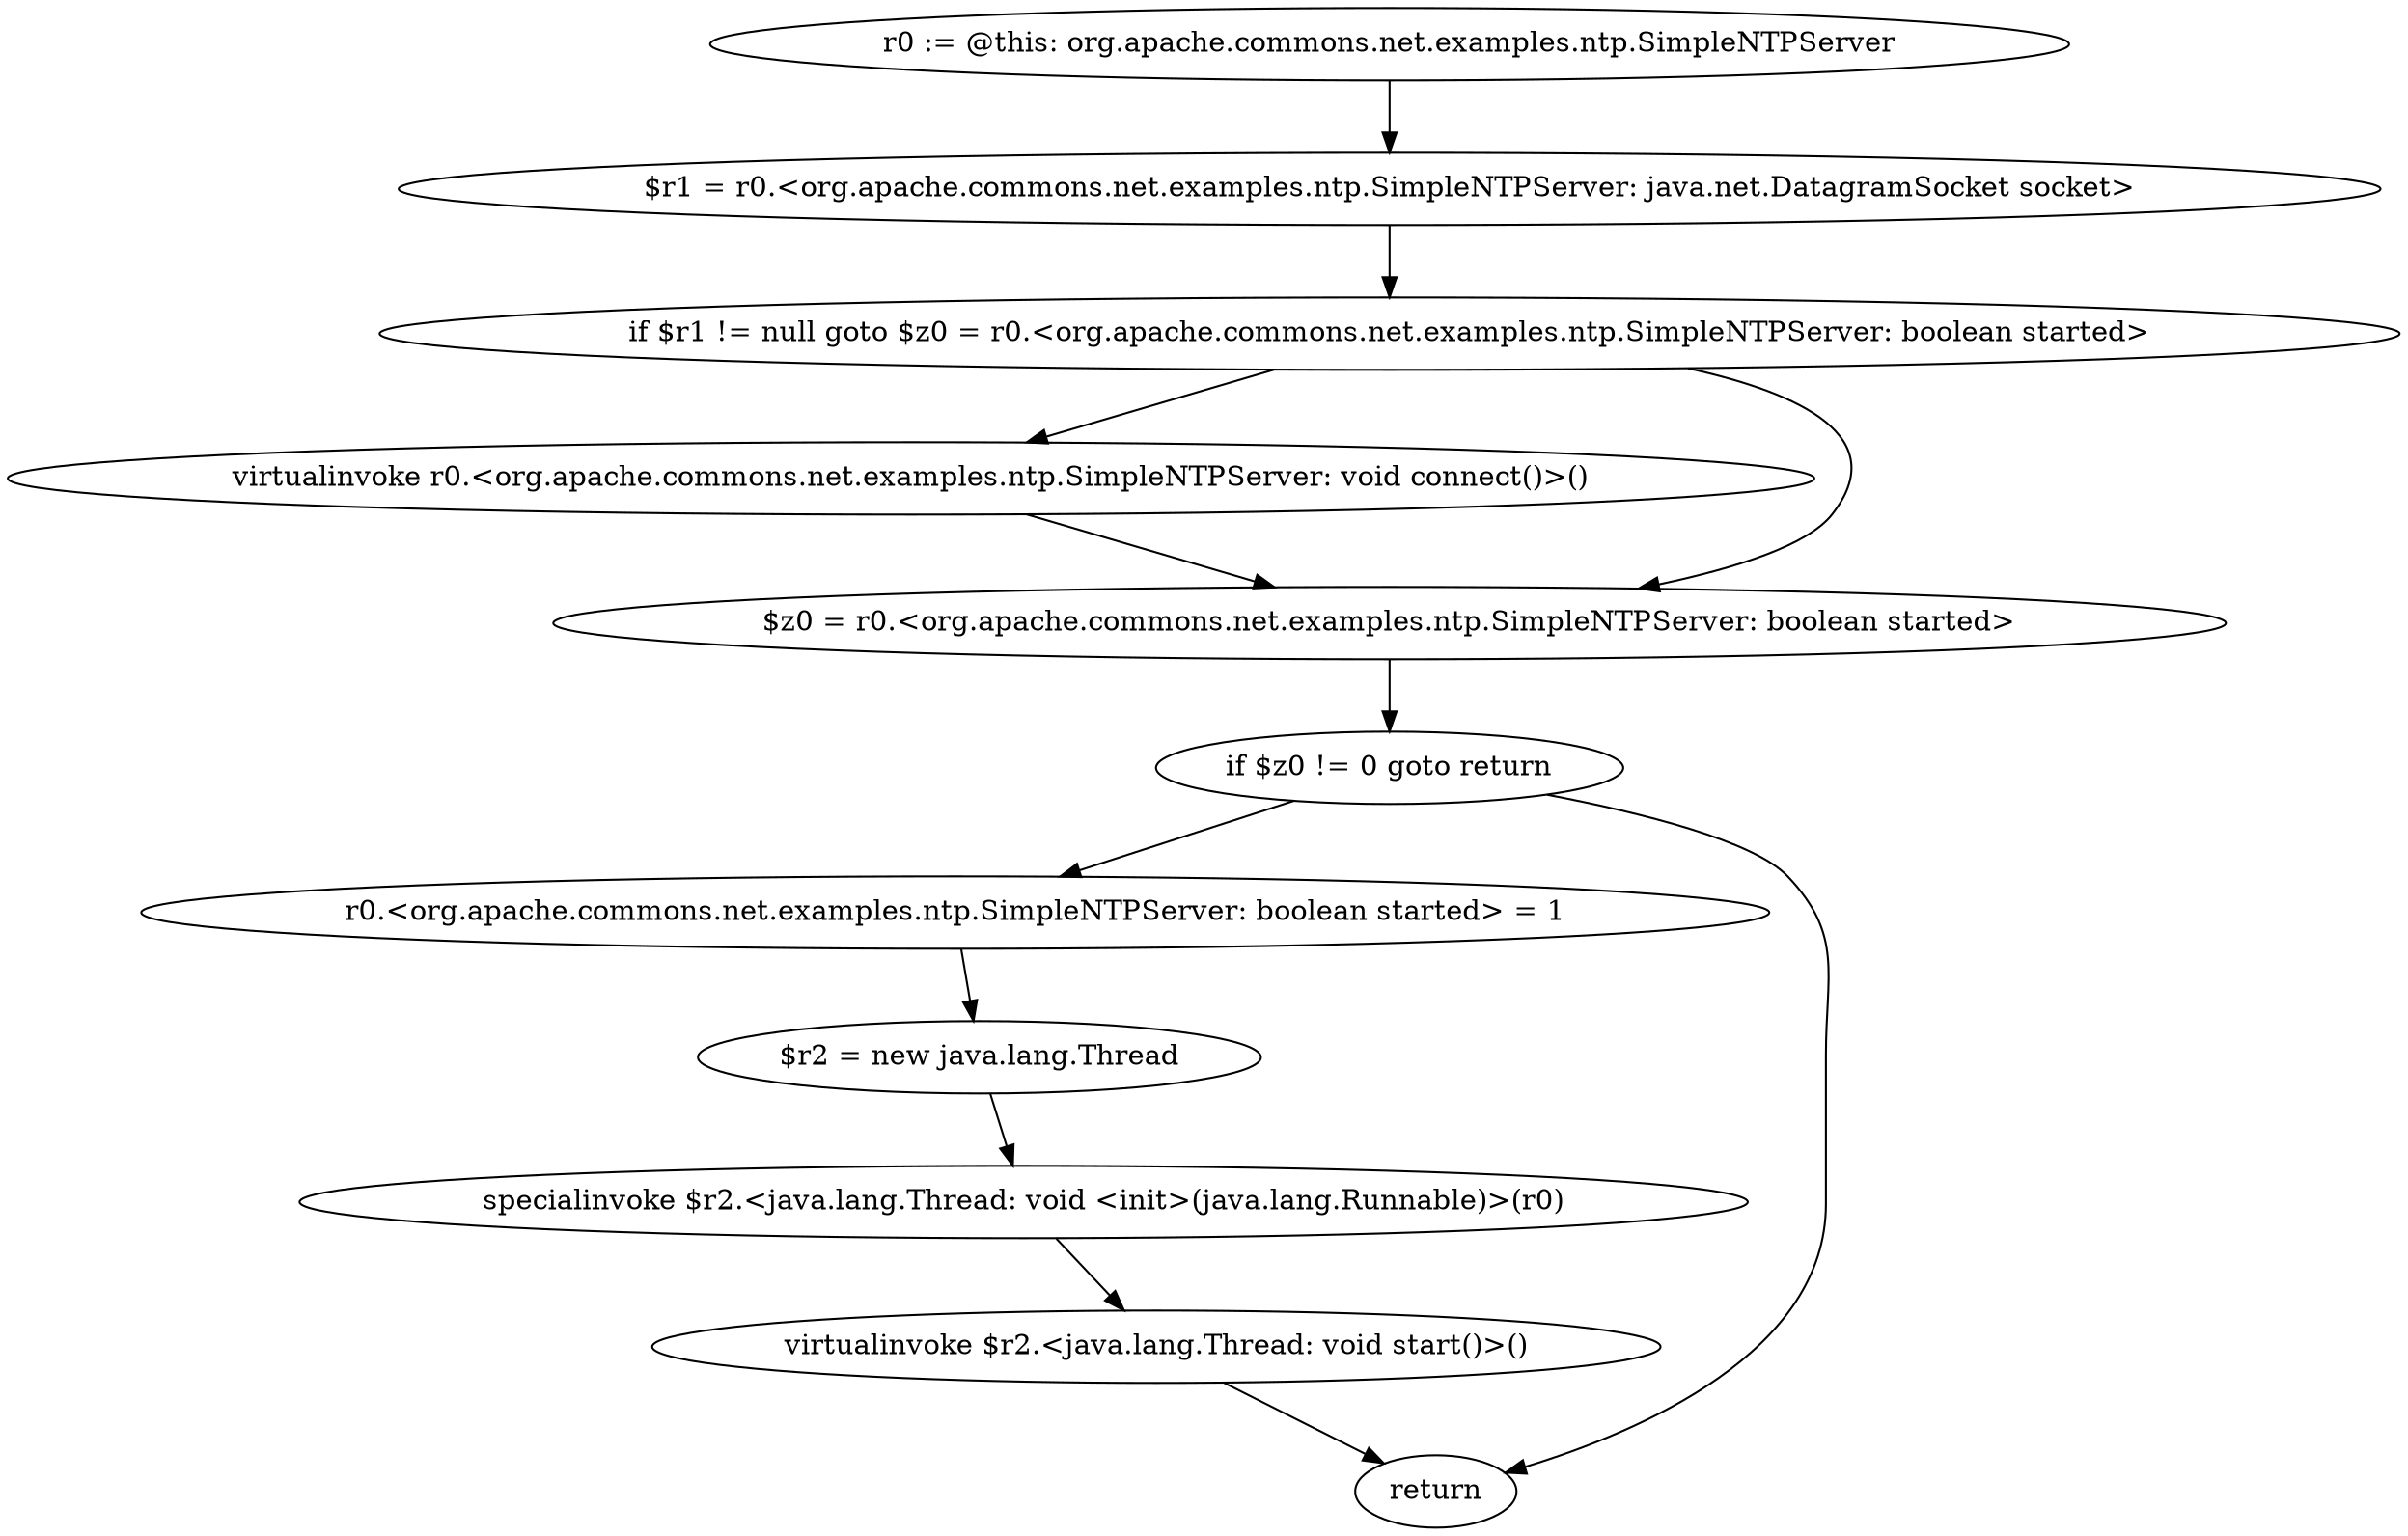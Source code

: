 digraph "unitGraph" {
    "r0 := @this: org.apache.commons.net.examples.ntp.SimpleNTPServer"
    "$r1 = r0.<org.apache.commons.net.examples.ntp.SimpleNTPServer: java.net.DatagramSocket socket>"
    "if $r1 != null goto $z0 = r0.<org.apache.commons.net.examples.ntp.SimpleNTPServer: boolean started>"
    "virtualinvoke r0.<org.apache.commons.net.examples.ntp.SimpleNTPServer: void connect()>()"
    "$z0 = r0.<org.apache.commons.net.examples.ntp.SimpleNTPServer: boolean started>"
    "if $z0 != 0 goto return"
    "r0.<org.apache.commons.net.examples.ntp.SimpleNTPServer: boolean started> = 1"
    "$r2 = new java.lang.Thread"
    "specialinvoke $r2.<java.lang.Thread: void <init>(java.lang.Runnable)>(r0)"
    "virtualinvoke $r2.<java.lang.Thread: void start()>()"
    "return"
    "r0 := @this: org.apache.commons.net.examples.ntp.SimpleNTPServer"->"$r1 = r0.<org.apache.commons.net.examples.ntp.SimpleNTPServer: java.net.DatagramSocket socket>";
    "$r1 = r0.<org.apache.commons.net.examples.ntp.SimpleNTPServer: java.net.DatagramSocket socket>"->"if $r1 != null goto $z0 = r0.<org.apache.commons.net.examples.ntp.SimpleNTPServer: boolean started>";
    "if $r1 != null goto $z0 = r0.<org.apache.commons.net.examples.ntp.SimpleNTPServer: boolean started>"->"virtualinvoke r0.<org.apache.commons.net.examples.ntp.SimpleNTPServer: void connect()>()";
    "if $r1 != null goto $z0 = r0.<org.apache.commons.net.examples.ntp.SimpleNTPServer: boolean started>"->"$z0 = r0.<org.apache.commons.net.examples.ntp.SimpleNTPServer: boolean started>";
    "virtualinvoke r0.<org.apache.commons.net.examples.ntp.SimpleNTPServer: void connect()>()"->"$z0 = r0.<org.apache.commons.net.examples.ntp.SimpleNTPServer: boolean started>";
    "$z0 = r0.<org.apache.commons.net.examples.ntp.SimpleNTPServer: boolean started>"->"if $z0 != 0 goto return";
    "if $z0 != 0 goto return"->"r0.<org.apache.commons.net.examples.ntp.SimpleNTPServer: boolean started> = 1";
    "if $z0 != 0 goto return"->"return";
    "r0.<org.apache.commons.net.examples.ntp.SimpleNTPServer: boolean started> = 1"->"$r2 = new java.lang.Thread";
    "$r2 = new java.lang.Thread"->"specialinvoke $r2.<java.lang.Thread: void <init>(java.lang.Runnable)>(r0)";
    "specialinvoke $r2.<java.lang.Thread: void <init>(java.lang.Runnable)>(r0)"->"virtualinvoke $r2.<java.lang.Thread: void start()>()";
    "virtualinvoke $r2.<java.lang.Thread: void start()>()"->"return";
}
